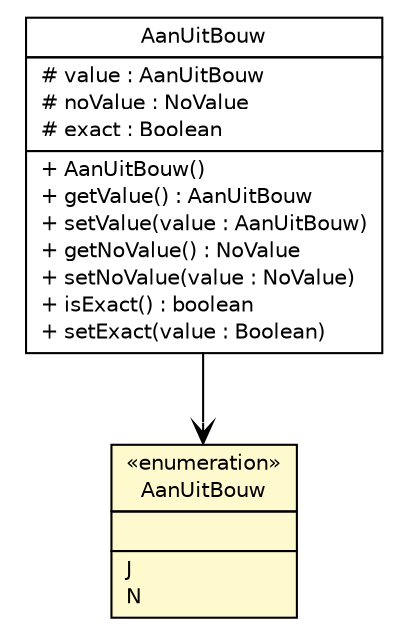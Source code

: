 #!/usr/local/bin/dot
#
# Class diagram 
# Generated by UMLGraph version R5_6-24-gf6e263 (http://www.umlgraph.org/)
#

digraph G {
	edge [fontname="Helvetica",fontsize=10,labelfontname="Helvetica",labelfontsize=10];
	node [fontname="Helvetica",fontsize=10,shape=plaintext];
	nodesep=0.25;
	ranksep=0.5;
	// nl.egem.stuf.sector.bg._0204.AanUitBouw
	c32582 [label=<<table title="nl.egem.stuf.sector.bg._0204.AanUitBouw" border="0" cellborder="1" cellspacing="0" cellpadding="2" port="p" bgcolor="lemonChiffon" href="./AanUitBouw.html">
		<tr><td><table border="0" cellspacing="0" cellpadding="1">
<tr><td align="center" balign="center"> &#171;enumeration&#187; </td></tr>
<tr><td align="center" balign="center"> AanUitBouw </td></tr>
		</table></td></tr>
		<tr><td><table border="0" cellspacing="0" cellpadding="1">
<tr><td align="left" balign="left">  </td></tr>
		</table></td></tr>
		<tr><td><table border="0" cellspacing="0" cellpadding="1">
<tr><td align="left" balign="left"> J </td></tr>
<tr><td align="left" balign="left"> N </td></tr>
		</table></td></tr>
		</table>>, URL="./AanUitBouw.html", fontname="Helvetica", fontcolor="black", fontsize=10.0];
	// nl.egem.stuf.sector.bg._0204.VBOFund.AanUitBouw
	c32713 [label=<<table title="nl.egem.stuf.sector.bg._0204.VBOFund.AanUitBouw" border="0" cellborder="1" cellspacing="0" cellpadding="2" port="p" href="./VBOFund.AanUitBouw.html">
		<tr><td><table border="0" cellspacing="0" cellpadding="1">
<tr><td align="center" balign="center"> AanUitBouw </td></tr>
		</table></td></tr>
		<tr><td><table border="0" cellspacing="0" cellpadding="1">
<tr><td align="left" balign="left"> # value : AanUitBouw </td></tr>
<tr><td align="left" balign="left"> # noValue : NoValue </td></tr>
<tr><td align="left" balign="left"> # exact : Boolean </td></tr>
		</table></td></tr>
		<tr><td><table border="0" cellspacing="0" cellpadding="1">
<tr><td align="left" balign="left"> + AanUitBouw() </td></tr>
<tr><td align="left" balign="left"> + getValue() : AanUitBouw </td></tr>
<tr><td align="left" balign="left"> + setValue(value : AanUitBouw) </td></tr>
<tr><td align="left" balign="left"> + getNoValue() : NoValue </td></tr>
<tr><td align="left" balign="left"> + setNoValue(value : NoValue) </td></tr>
<tr><td align="left" balign="left"> + isExact() : boolean </td></tr>
<tr><td align="left" balign="left"> + setExact(value : Boolean) </td></tr>
		</table></td></tr>
		</table>>, URL="./VBOFund.AanUitBouw.html", fontname="Helvetica", fontcolor="black", fontsize=10.0];
	// nl.egem.stuf.sector.bg._0204.VBOFund.AanUitBouw NAVASSOC nl.egem.stuf.sector.bg._0204.AanUitBouw
	c32713:p -> c32582:p [taillabel="", label="", headlabel="", fontname="Helvetica", fontcolor="black", fontsize=10.0, color="black", arrowhead=open];
}

